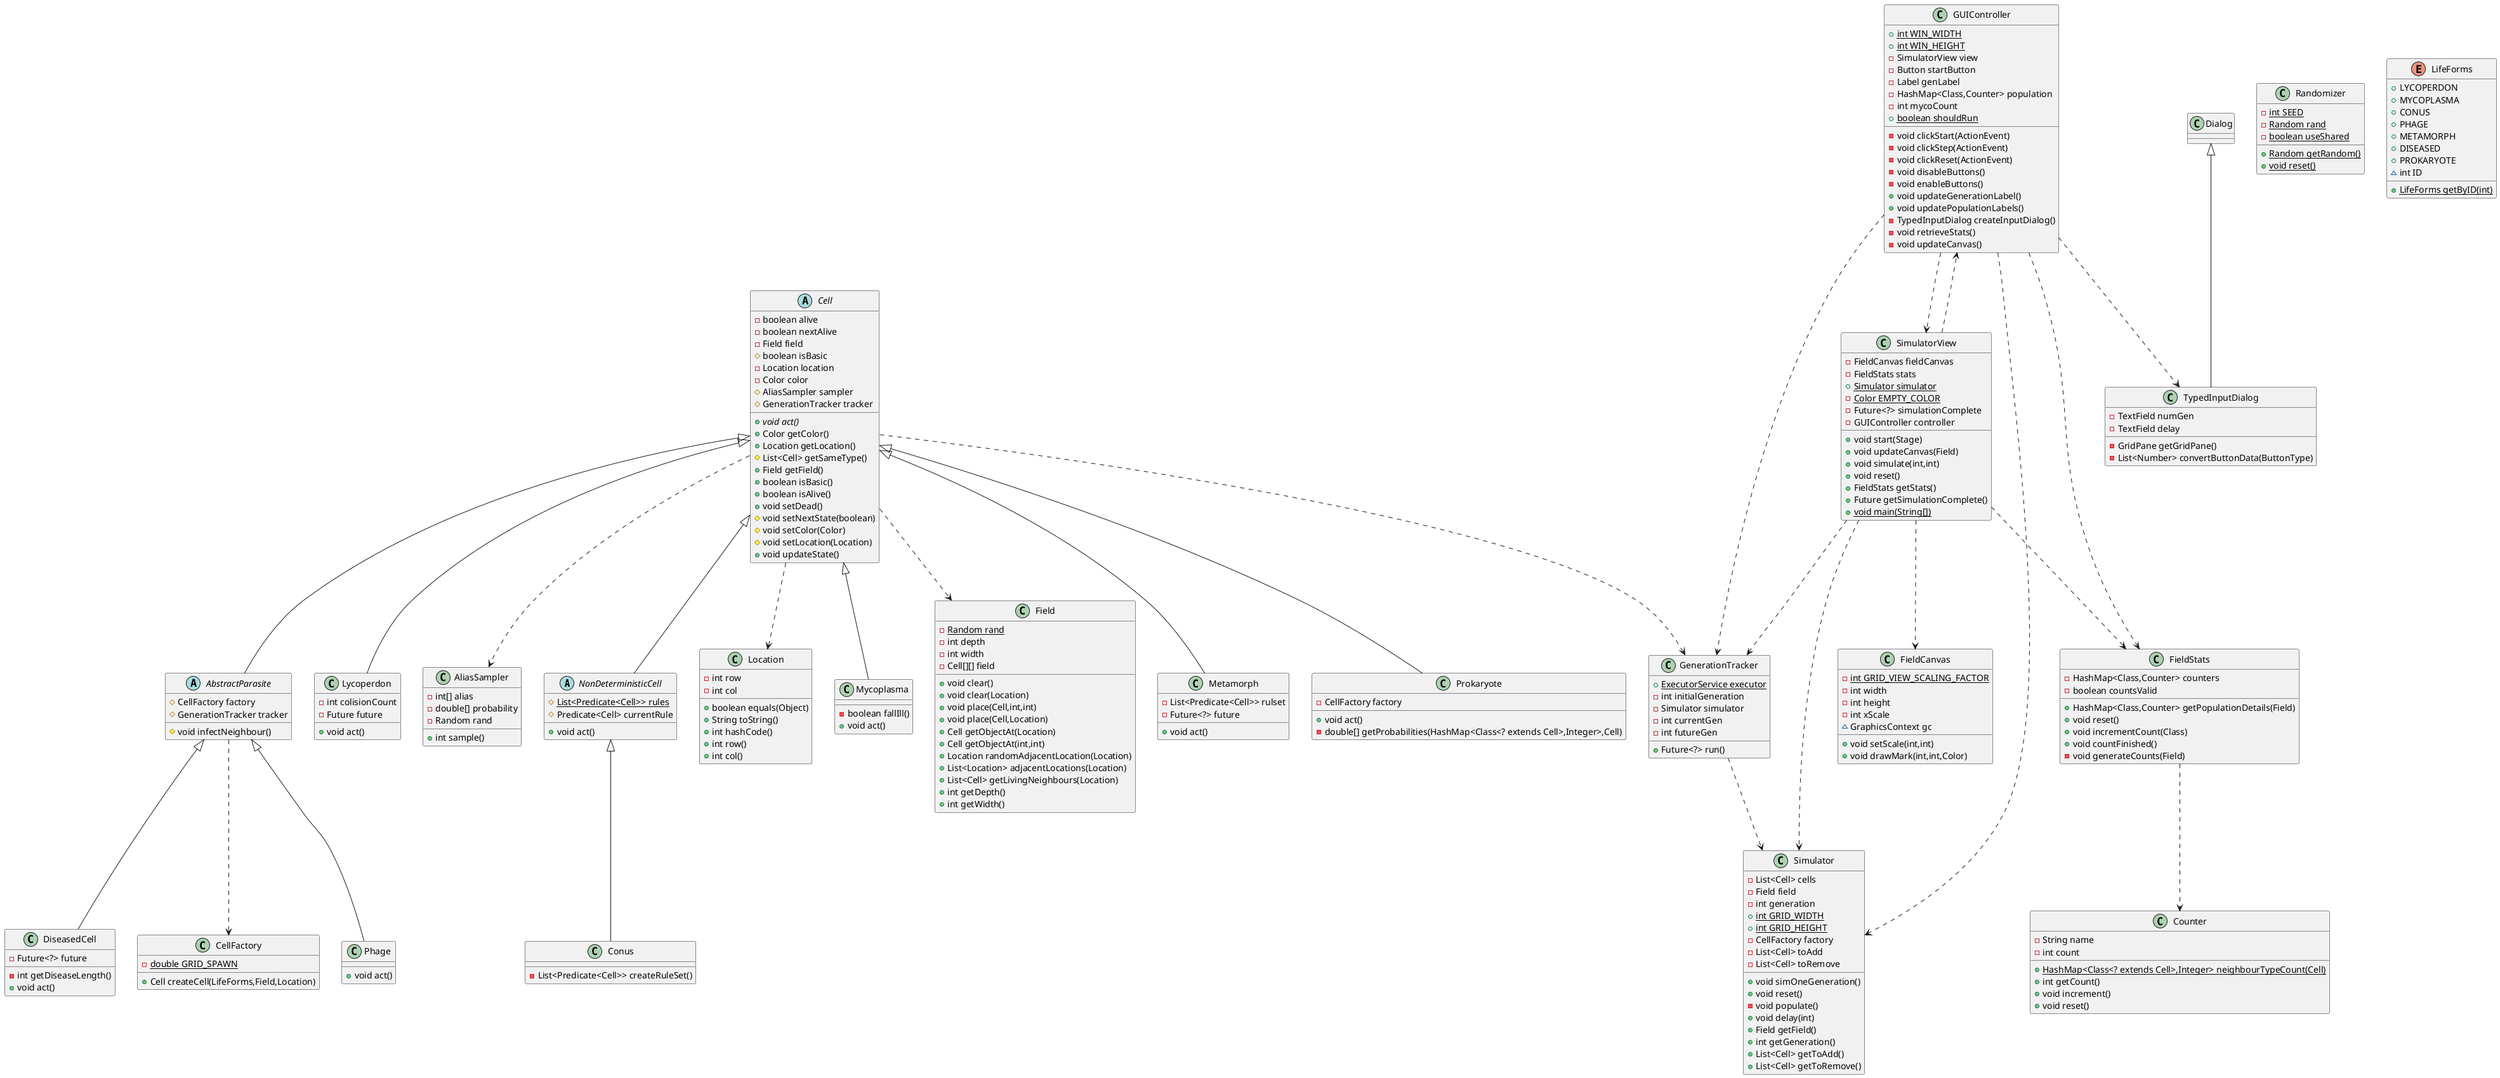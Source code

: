 @startuml
abstract class NonDeterministicCell {
# {static} List<Predicate<Cell>> rules
# Predicate<Cell> currentRule
+ void act()
}


class FieldStats {
- HashMap<Class,Counter> counters
- boolean countsValid
+ HashMap<Class,Counter> getPopulationDetails(Field)
+ void reset()
+ void incrementCount(Class)
+ void countFinished()
- void generateCounts(Field)
}


class TypedInputDialog {
- TextField numGen
- TextField delay
- GridPane getGridPane()
- List<Number> convertButtonData(ButtonType)
}


class Simulator {
- List<Cell> cells
- Field field
- int generation
+ {static} int GRID_WIDTH
+ {static} int GRID_HEIGHT
- CellFactory factory
- List<Cell> toAdd
- List<Cell> toRemove
+ void simOneGeneration()
+ void reset()
- void populate()
+ void delay(int)
+ Field getField()
+ int getGeneration()
+ List<Cell> getToAdd()
+ List<Cell> getToRemove()
}


class Location {
- int row
- int col
+ boolean equals(Object)
+ String toString()
+ int hashCode()
+ int row()
+ int col()
}


class CellFactory {
- {static} double GRID_SPAWN
+ Cell createCell(LifeForms,Field,Location)
}


class Mycoplasma {
- boolean fallIll()
+ void act()
}

class Conus {
- List<Predicate<Cell>> createRuleSet()
}

class Field {
- {static} Random rand
- int depth
- int width
- Cell[][] field
+ void clear()
+ void clear(Location)
+ void place(Cell,int,int)
+ void place(Cell,Location)
+ Cell getObjectAt(Location)
+ Cell getObjectAt(int,int)
+ Location randomAdjacentLocation(Location)
+ List<Location> adjacentLocations(Location)
+ List<Cell> getLivingNeighbours(Location)
+ int getDepth()
+ int getWidth()
}


class Metamorph {
- List<Predicate<Cell>> rulset
- Future<?> future
+ void act()
}


class Prokaryote {
- CellFactory factory
+ void act()
- double[] getProbabilities(HashMap<Class<? extends Cell>,Integer>,Cell)
}


class Phage {
+ void act()
}

abstract class AbstractParasite {
# CellFactory factory
# GenerationTracker tracker
# void infectNeighbour()
}


class Randomizer {
- {static} int SEED
- {static} Random rand
- {static} boolean useShared
+ {static} Random getRandom()
+ {static} void reset()
}


class Lycoperdon {
- int colisionCount
- Future future
+ void act()
}


abstract class Cell {
- boolean alive
- boolean nextAlive
- Field field
# boolean isBasic
- Location location
- Color color
# AliasSampler sampler
# GenerationTracker tracker
+ {abstract}void act()
+ Color getColor()
+ Location getLocation()
# List<Cell> getSameType()
+ Field getField()
+ boolean isBasic()
+ boolean isAlive()
+ void setDead()
# void setNextState(boolean)
# void setColor(Color)
# void setLocation(Location)
+ void updateState()
}


class DiseasedCell {
- Future<?> future
- int getDiseaseLength()
+ void act()
}


enum LifeForms {
+  LYCOPERDON
+  MYCOPLASMA
+  CONUS
+  PHAGE
+  METAMORPH
+  DISEASED
+  PROKARYOTE
~ int ID
+ {static} LifeForms getByID(int)
}


class FieldCanvas {
- {static} int GRID_VIEW_SCALING_FACTOR
- int width
- int height
- int xScale
~ GraphicsContext gc
+ void setScale(int,int)
+ void drawMark(int,int,Color)
}


class AliasSampler {
- int[] alias
- double[] probability
- Random rand
+ int sample()
}


class GenerationTracker {
+ {static} ExecutorService executor
- int initialGeneration
- Simulator simulator
- int currentGen
- int futureGen
+ Future<?> run()
}


class GUIController {
+ {static} int WIN_WIDTH
+ {static} int WIN_HEIGHT
- SimulatorView view
- Button startButton
- Label genLabel
- HashMap<Class,Counter> population
- int mycoCount
+ {static} boolean shouldRun
- void clickStart(ActionEvent)
- void clickStep(ActionEvent)
- void clickReset(ActionEvent)
- void disableButtons()
- void enableButtons()
+ void updateGenerationLabel()
+ void updatePopulationLabels()
- TypedInputDialog createInputDialog()
- void retrieveStats()
- void updateCanvas()
}


class Counter {
- String name
- int count
+ {static} HashMap<Class<? extends Cell>,Integer> neighbourTypeCount(Cell)
+ int getCount()
+ void increment()
+ void reset()
}


class SimulatorView {
- FieldCanvas fieldCanvas
- FieldStats stats
+ {static} Simulator simulator
- {static} Color EMPTY_COLOR
- Future<?> simulationComplete
- GUIController controller
+ void start(Stage)
+ void updateCanvas(Field)
+ void simulate(int,int)
+ void reset()
+ FieldStats getStats()
+ Future getSimulationComplete()
+ {static} void main(String[])
}


GenerationTracker ..> Simulator
FieldStats ..> Counter
GUIController ..> TypedInputDialog
GUIController ..> SimulatorView
GUIController ..> FieldStats
GUIController ..> GenerationTracker
GUIController ..> Simulator
SimulatorView ..> GenerationTracker
SimulatorView ..> FieldStats
SimulatorView ..> FieldCanvas
SimulatorView ..> GUIController
SimulatorView ..> Simulator
Cell ..> Location
Cell ..> Field
Cell ..> AliasSampler
Cell ..> GenerationTracker
AbstractParasite ..> CellFactory



Cell <|-- NonDeterministicCell
Dialog <|-- TypedInputDialog
Cell <|-- Mycoplasma
NonDeterministicCell <|-- Conus
Cell <|-- Metamorph
Cell <|-- Prokaryote
AbstractParasite <|-- Phage
Cell <|-- AbstractParasite
Cell <|-- Lycoperdon
AbstractParasite <|-- DiseasedCell
@enduml